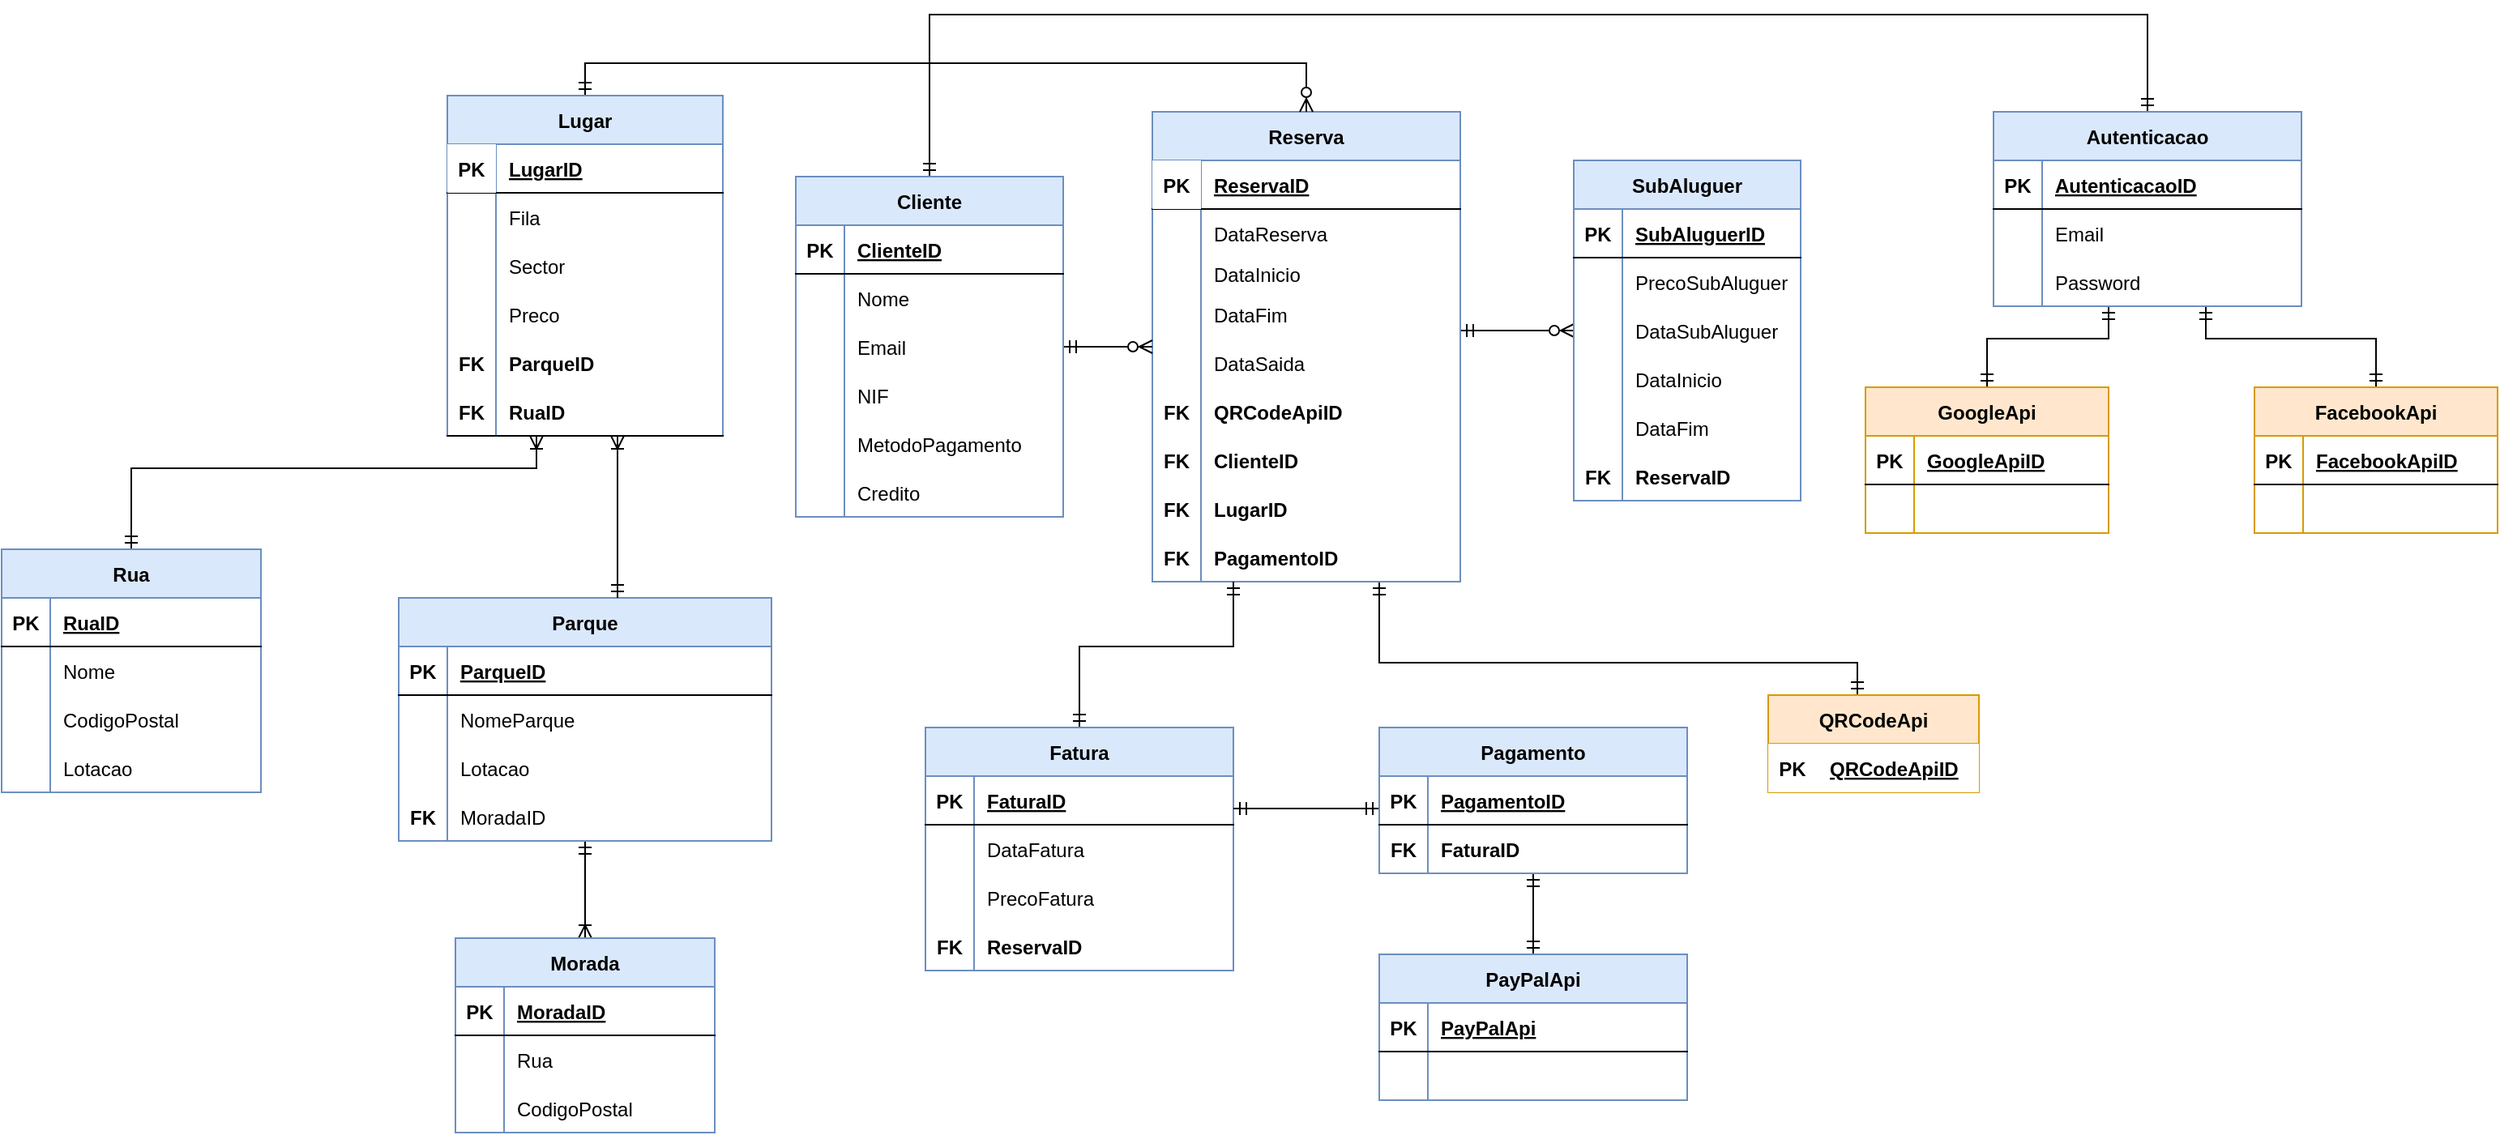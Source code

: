 <mxfile version="14.1.8" type="device"><diagram id="R2lEEEUBdFMjLlhIrx00" name="Page-1"><mxGraphModel dx="3064" dy="962" grid="1" gridSize="10" guides="1" tooltips="1" connect="1" arrows="1" fold="1" page="1" pageScale="1" pageWidth="1169" pageHeight="827" math="0" shadow="0" extFonts="Permanent Marker^https://fonts.googleapis.com/css?family=Permanent+Marker"><root><mxCell id="0"/><mxCell id="1" parent="0"/><mxCell id="RGVCDFlwUpY9LDRMcrIo-16" style="edgeStyle=orthogonalEdgeStyle;rounded=0;orthogonalLoop=1;jettySize=auto;html=1;startArrow=ERmandOne;startFill=0;endArrow=ERzeroToMany;endFill=1;" parent="1" source="C-vyLk0tnHw3VtMMgP7b-2" target="X6rjlb1_xEV-pPNUzTjB-58" edge="1"><mxGeometry relative="1" as="geometry"><Array as="points"><mxPoint x="700" y="225"/><mxPoint x="700" y="225"/></Array></mxGeometry></mxCell><mxCell id="MyRYwrG7NZ5gT8VuVl3O-72" style="edgeStyle=orthogonalEdgeStyle;rounded=0;orthogonalLoop=1;jettySize=auto;html=1;startArrow=ERmandOne;startFill=0;endArrow=ERmandOne;endFill=0;" edge="1" parent="1" source="C-vyLk0tnHw3VtMMgP7b-2" target="X6rjlb1_xEV-pPNUzTjB-93"><mxGeometry relative="1" as="geometry"><Array as="points"><mxPoint x="600" y="430"/><mxPoint x="895" y="430"/></Array></mxGeometry></mxCell><mxCell id="C-vyLk0tnHw3VtMMgP7b-2" value="Reserva" style="shape=table;startSize=30;container=1;collapsible=1;childLayout=tableLayout;fixedRows=1;rowLines=0;fontStyle=1;align=center;resizeLast=1;fillColor=#dae8fc;strokeColor=#6c8ebf;" parent="1" vertex="1"><mxGeometry x="460" y="90" width="190.0" height="290" as="geometry"/></mxCell><mxCell id="C-vyLk0tnHw3VtMMgP7b-3" value="" style="shape=partialRectangle;collapsible=0;dropTarget=0;pointerEvents=0;fillColor=none;points=[[0,0.5],[1,0.5]];portConstraint=eastwest;top=0;left=0;right=0;bottom=1;" parent="C-vyLk0tnHw3VtMMgP7b-2" vertex="1"><mxGeometry y="30" width="190.0" height="30" as="geometry"/></mxCell><mxCell id="C-vyLk0tnHw3VtMMgP7b-4" value="PK" style="shape=partialRectangle;overflow=hidden;connectable=0;top=0;left=0;bottom=0;right=0;fontStyle=1;" parent="C-vyLk0tnHw3VtMMgP7b-3" vertex="1"><mxGeometry width="30" height="30" as="geometry"/></mxCell><mxCell id="C-vyLk0tnHw3VtMMgP7b-5" value="ReservaID" style="shape=partialRectangle;overflow=hidden;connectable=0;fillColor=none;top=0;left=0;bottom=0;right=0;align=left;spacingLeft=6;fontStyle=5;" parent="C-vyLk0tnHw3VtMMgP7b-3" vertex="1"><mxGeometry x="30" width="160.0" height="30" as="geometry"/></mxCell><mxCell id="5DGqNaXaLJVmH2-DQKQj-67" value="" style="shape=partialRectangle;collapsible=0;dropTarget=0;pointerEvents=0;fillColor=none;top=0;left=0;bottom=0;right=0;points=[[0,0.5],[1,0.5]];portConstraint=eastwest;" parent="C-vyLk0tnHw3VtMMgP7b-2" vertex="1"><mxGeometry y="60" width="190.0" height="30" as="geometry"/></mxCell><mxCell id="5DGqNaXaLJVmH2-DQKQj-68" value="" style="shape=partialRectangle;connectable=0;fillColor=none;top=0;left=0;bottom=0;right=0;editable=1;overflow=hidden;" parent="5DGqNaXaLJVmH2-DQKQj-67" vertex="1"><mxGeometry width="30" height="30" as="geometry"/></mxCell><mxCell id="5DGqNaXaLJVmH2-DQKQj-69" value="DataReserva" style="shape=partialRectangle;connectable=0;fillColor=none;top=0;left=0;bottom=0;right=0;align=left;spacingLeft=6;overflow=hidden;" parent="5DGqNaXaLJVmH2-DQKQj-67" vertex="1"><mxGeometry x="30" width="160.0" height="30" as="geometry"/></mxCell><mxCell id="X6rjlb1_xEV-pPNUzTjB-77" value="" style="shape=partialRectangle;collapsible=0;dropTarget=0;pointerEvents=0;fillColor=none;top=0;left=0;bottom=0;right=0;points=[[0,0.5],[1,0.5]];portConstraint=eastwest;" parent="C-vyLk0tnHw3VtMMgP7b-2" vertex="1"><mxGeometry y="90" width="190.0" height="20" as="geometry"/></mxCell><mxCell id="X6rjlb1_xEV-pPNUzTjB-78" value="" style="shape=partialRectangle;connectable=0;fillColor=none;top=0;left=0;bottom=0;right=0;editable=1;overflow=hidden;" parent="X6rjlb1_xEV-pPNUzTjB-77" vertex="1"><mxGeometry width="30" height="20" as="geometry"/></mxCell><mxCell id="X6rjlb1_xEV-pPNUzTjB-79" value="DataInicio" style="shape=partialRectangle;connectable=0;fillColor=none;top=0;left=0;bottom=0;right=0;align=left;spacingLeft=6;overflow=hidden;" parent="X6rjlb1_xEV-pPNUzTjB-77" vertex="1"><mxGeometry x="30" width="160.0" height="20" as="geometry"/></mxCell><mxCell id="5DGqNaXaLJVmH2-DQKQj-35" value="" style="shape=partialRectangle;collapsible=0;dropTarget=0;pointerEvents=0;fillColor=none;top=0;left=0;bottom=0;right=0;points=[[0,0.5],[1,0.5]];portConstraint=eastwest;" parent="C-vyLk0tnHw3VtMMgP7b-2" vertex="1"><mxGeometry y="110" width="190.0" height="30" as="geometry"/></mxCell><mxCell id="5DGqNaXaLJVmH2-DQKQj-36" value="" style="shape=partialRectangle;connectable=0;fillColor=none;top=0;left=0;bottom=0;right=0;editable=1;overflow=hidden;" parent="5DGqNaXaLJVmH2-DQKQj-35" vertex="1"><mxGeometry width="30" height="30" as="geometry"/></mxCell><mxCell id="5DGqNaXaLJVmH2-DQKQj-37" value="DataFim" style="shape=partialRectangle;connectable=0;fillColor=none;top=0;left=0;bottom=0;right=0;align=left;spacingLeft=6;overflow=hidden;" parent="5DGqNaXaLJVmH2-DQKQj-35" vertex="1"><mxGeometry x="30" width="160.0" height="30" as="geometry"/></mxCell><mxCell id="MyRYwrG7NZ5gT8VuVl3O-115" value="" style="shape=partialRectangle;collapsible=0;dropTarget=0;pointerEvents=0;fillColor=none;top=0;left=0;bottom=0;right=0;points=[[0,0.5],[1,0.5]];portConstraint=eastwest;" vertex="1" parent="C-vyLk0tnHw3VtMMgP7b-2"><mxGeometry y="140" width="190.0" height="30" as="geometry"/></mxCell><mxCell id="MyRYwrG7NZ5gT8VuVl3O-116" value="" style="shape=partialRectangle;connectable=0;fillColor=none;top=0;left=0;bottom=0;right=0;fontStyle=0;overflow=hidden;" vertex="1" parent="MyRYwrG7NZ5gT8VuVl3O-115"><mxGeometry width="30" height="30" as="geometry"/></mxCell><mxCell id="MyRYwrG7NZ5gT8VuVl3O-117" value="DataSaida" style="shape=partialRectangle;connectable=0;fillColor=none;top=0;left=0;bottom=0;right=0;align=left;spacingLeft=6;fontStyle=0;overflow=hidden;" vertex="1" parent="MyRYwrG7NZ5gT8VuVl3O-115"><mxGeometry x="30" width="160.0" height="30" as="geometry"/></mxCell><mxCell id="5DGqNaXaLJVmH2-DQKQj-42" value="" style="shape=partialRectangle;collapsible=0;dropTarget=0;pointerEvents=0;fillColor=none;top=0;left=0;bottom=0;right=0;points=[[0,0.5],[1,0.5]];portConstraint=eastwest;" parent="C-vyLk0tnHw3VtMMgP7b-2" vertex="1"><mxGeometry y="170" width="190.0" height="30" as="geometry"/></mxCell><mxCell id="5DGqNaXaLJVmH2-DQKQj-43" value="FK" style="shape=partialRectangle;connectable=0;fillColor=none;top=0;left=0;bottom=0;right=0;fontStyle=1;overflow=hidden;" parent="5DGqNaXaLJVmH2-DQKQj-42" vertex="1"><mxGeometry width="30" height="30" as="geometry"/></mxCell><mxCell id="5DGqNaXaLJVmH2-DQKQj-44" value="QRCodeApiID" style="shape=partialRectangle;connectable=0;fillColor=none;top=0;left=0;bottom=0;right=0;align=left;spacingLeft=6;fontStyle=1;overflow=hidden;" parent="5DGqNaXaLJVmH2-DQKQj-42" vertex="1"><mxGeometry x="30" width="160.0" height="30" as="geometry"/></mxCell><mxCell id="C-vyLk0tnHw3VtMMgP7b-6" value="" style="shape=partialRectangle;collapsible=0;dropTarget=0;pointerEvents=0;fillColor=none;points=[[0,0.5],[1,0.5]];portConstraint=eastwest;top=0;left=0;right=0;bottom=0;" parent="C-vyLk0tnHw3VtMMgP7b-2" vertex="1"><mxGeometry y="200" width="190.0" height="30" as="geometry"/></mxCell><mxCell id="C-vyLk0tnHw3VtMMgP7b-7" value="FK" style="shape=partialRectangle;overflow=hidden;connectable=0;fillColor=none;top=0;left=0;bottom=0;right=0;fontStyle=1" parent="C-vyLk0tnHw3VtMMgP7b-6" vertex="1"><mxGeometry width="30" height="30" as="geometry"/></mxCell><mxCell id="C-vyLk0tnHw3VtMMgP7b-8" value="ClienteID" style="shape=partialRectangle;overflow=hidden;connectable=0;fillColor=none;top=0;left=0;bottom=0;right=0;align=left;spacingLeft=6;fontStyle=1" parent="C-vyLk0tnHw3VtMMgP7b-6" vertex="1"><mxGeometry x="30" width="160.0" height="30" as="geometry"/></mxCell><mxCell id="X6rjlb1_xEV-pPNUzTjB-43" value="" style="shape=partialRectangle;collapsible=0;dropTarget=0;pointerEvents=0;fillColor=none;top=0;left=0;bottom=0;right=0;points=[[0,0.5],[1,0.5]];portConstraint=eastwest;" parent="C-vyLk0tnHw3VtMMgP7b-2" vertex="1"><mxGeometry y="230" width="190.0" height="30" as="geometry"/></mxCell><mxCell id="X6rjlb1_xEV-pPNUzTjB-44" value="FK" style="shape=partialRectangle;connectable=0;fillColor=none;top=0;left=0;bottom=0;right=0;fontStyle=1;overflow=hidden;" parent="X6rjlb1_xEV-pPNUzTjB-43" vertex="1"><mxGeometry width="30" height="30" as="geometry"/></mxCell><mxCell id="X6rjlb1_xEV-pPNUzTjB-45" value="LugarID" style="shape=partialRectangle;connectable=0;fillColor=none;top=0;left=0;bottom=0;right=0;align=left;spacingLeft=6;fontStyle=1;overflow=hidden;" parent="X6rjlb1_xEV-pPNUzTjB-43" vertex="1"><mxGeometry x="30" width="160.0" height="30" as="geometry"/></mxCell><mxCell id="MyRYwrG7NZ5gT8VuVl3O-112" value="" style="shape=partialRectangle;collapsible=0;dropTarget=0;pointerEvents=0;fillColor=none;top=0;left=0;bottom=0;right=0;points=[[0,0.5],[1,0.5]];portConstraint=eastwest;" vertex="1" parent="C-vyLk0tnHw3VtMMgP7b-2"><mxGeometry y="260" width="190.0" height="30" as="geometry"/></mxCell><mxCell id="MyRYwrG7NZ5gT8VuVl3O-113" value="FK" style="shape=partialRectangle;connectable=0;fillColor=none;top=0;left=0;bottom=0;right=0;fontStyle=1;overflow=hidden;" vertex="1" parent="MyRYwrG7NZ5gT8VuVl3O-112"><mxGeometry width="30" height="30" as="geometry"/></mxCell><mxCell id="MyRYwrG7NZ5gT8VuVl3O-114" value="PagamentoID" style="shape=partialRectangle;connectable=0;fillColor=none;top=0;left=0;bottom=0;right=0;align=left;spacingLeft=6;fontStyle=1;overflow=hidden;" vertex="1" parent="MyRYwrG7NZ5gT8VuVl3O-112"><mxGeometry x="30" width="160.0" height="30" as="geometry"/></mxCell><mxCell id="RGVCDFlwUpY9LDRMcrIo-4" style="edgeStyle=orthogonalEdgeStyle;rounded=0;orthogonalLoop=1;jettySize=auto;html=1;startArrow=ERmandOne;startFill=0;endArrow=ERoneToMany;endFill=0;" parent="1" source="C-vyLk0tnHw3VtMMgP7b-13" target="eAo-pjNL4jUqpqGXnx3b-1" edge="1"><mxGeometry relative="1" as="geometry"/></mxCell><mxCell id="C-vyLk0tnHw3VtMMgP7b-13" value="Parque" style="shape=table;startSize=30;container=1;collapsible=1;childLayout=tableLayout;fixedRows=1;rowLines=0;fontStyle=1;align=center;resizeLast=1;fillColor=#dae8fc;strokeColor=#6c8ebf;" parent="1" vertex="1"><mxGeometry x="-5" y="390" width="230" height="150" as="geometry"/></mxCell><mxCell id="C-vyLk0tnHw3VtMMgP7b-14" value="" style="shape=partialRectangle;collapsible=0;dropTarget=0;pointerEvents=0;fillColor=none;points=[[0,0.5],[1,0.5]];portConstraint=eastwest;top=0;left=0;right=0;bottom=1;" parent="C-vyLk0tnHw3VtMMgP7b-13" vertex="1"><mxGeometry y="30" width="230" height="30" as="geometry"/></mxCell><mxCell id="C-vyLk0tnHw3VtMMgP7b-15" value="PK" style="shape=partialRectangle;overflow=hidden;connectable=0;fillColor=none;top=0;left=0;bottom=0;right=0;fontStyle=1;" parent="C-vyLk0tnHw3VtMMgP7b-14" vertex="1"><mxGeometry width="30" height="30" as="geometry"/></mxCell><mxCell id="C-vyLk0tnHw3VtMMgP7b-16" value="ParqueID" style="shape=partialRectangle;overflow=hidden;connectable=0;fillColor=none;top=0;left=0;bottom=0;right=0;align=left;spacingLeft=6;fontStyle=5;" parent="C-vyLk0tnHw3VtMMgP7b-14" vertex="1"><mxGeometry x="30" width="200" height="30" as="geometry"/></mxCell><mxCell id="5DGqNaXaLJVmH2-DQKQj-21" value="" style="shape=partialRectangle;collapsible=0;dropTarget=0;pointerEvents=0;fillColor=none;top=0;left=0;bottom=0;right=0;points=[[0,0.5],[1,0.5]];portConstraint=eastwest;" parent="C-vyLk0tnHw3VtMMgP7b-13" vertex="1"><mxGeometry y="60" width="230" height="30" as="geometry"/></mxCell><mxCell id="5DGqNaXaLJVmH2-DQKQj-22" value="" style="shape=partialRectangle;connectable=0;fillColor=none;top=0;left=0;bottom=0;right=0;editable=1;overflow=hidden;" parent="5DGqNaXaLJVmH2-DQKQj-21" vertex="1"><mxGeometry width="30" height="30" as="geometry"/></mxCell><mxCell id="5DGqNaXaLJVmH2-DQKQj-23" value="NomeParque" style="shape=partialRectangle;connectable=0;fillColor=none;top=0;left=0;bottom=0;right=0;align=left;spacingLeft=6;overflow=hidden;" parent="5DGqNaXaLJVmH2-DQKQj-21" vertex="1"><mxGeometry x="30" width="200" height="30" as="geometry"/></mxCell><mxCell id="MyRYwrG7NZ5gT8VuVl3O-5" value="" style="shape=partialRectangle;collapsible=0;dropTarget=0;pointerEvents=0;fillColor=none;top=0;left=0;bottom=0;right=0;points=[[0,0.5],[1,0.5]];portConstraint=eastwest;" vertex="1" parent="C-vyLk0tnHw3VtMMgP7b-13"><mxGeometry y="90" width="230" height="30" as="geometry"/></mxCell><mxCell id="MyRYwrG7NZ5gT8VuVl3O-6" value="" style="shape=partialRectangle;connectable=0;fillColor=none;top=0;left=0;bottom=0;right=0;fontStyle=0;overflow=hidden;" vertex="1" parent="MyRYwrG7NZ5gT8VuVl3O-5"><mxGeometry width="30" height="30" as="geometry"/></mxCell><mxCell id="MyRYwrG7NZ5gT8VuVl3O-7" value="Lotacao" style="shape=partialRectangle;connectable=0;fillColor=none;top=0;left=0;bottom=0;right=0;align=left;spacingLeft=6;fontStyle=0;overflow=hidden;" vertex="1" parent="MyRYwrG7NZ5gT8VuVl3O-5"><mxGeometry x="30" width="200" height="30" as="geometry"/></mxCell><mxCell id="5DGqNaXaLJVmH2-DQKQj-15" value="" style="shape=partialRectangle;collapsible=0;dropTarget=0;pointerEvents=0;fillColor=none;top=0;left=0;bottom=0;right=0;points=[[0,0.5],[1,0.5]];portConstraint=eastwest;" parent="C-vyLk0tnHw3VtMMgP7b-13" vertex="1"><mxGeometry y="120" width="230" height="30" as="geometry"/></mxCell><mxCell id="5DGqNaXaLJVmH2-DQKQj-16" value="FK" style="shape=partialRectangle;connectable=0;fillColor=none;top=0;left=0;bottom=0;right=0;fontStyle=1;overflow=hidden;" parent="5DGqNaXaLJVmH2-DQKQj-15" vertex="1"><mxGeometry width="30" height="30" as="geometry"/></mxCell><mxCell id="5DGqNaXaLJVmH2-DQKQj-17" value="MoradaID" style="shape=partialRectangle;connectable=0;fillColor=none;top=0;left=0;bottom=0;right=0;align=left;spacingLeft=6;fontStyle=0;overflow=hidden;" parent="5DGqNaXaLJVmH2-DQKQj-15" vertex="1"><mxGeometry x="30" width="200" height="30" as="geometry"/></mxCell><mxCell id="RGVCDFlwUpY9LDRMcrIo-1" style="edgeStyle=orthogonalEdgeStyle;rounded=0;orthogonalLoop=1;jettySize=auto;html=1;startArrow=ERoneToMany;startFill=0;endArrow=ERmandOne;endFill=0;" parent="1" source="C-vyLk0tnHw3VtMMgP7b-23" target="C-vyLk0tnHw3VtMMgP7b-13" edge="1"><mxGeometry relative="1" as="geometry"><mxPoint x="160" y="320" as="sourcePoint"/><Array as="points"><mxPoint x="130" y="340"/><mxPoint x="130" y="340"/></Array></mxGeometry></mxCell><mxCell id="RGVCDFlwUpY9LDRMcrIo-18" style="edgeStyle=orthogonalEdgeStyle;rounded=0;orthogonalLoop=1;jettySize=auto;html=1;entryX=0.5;entryY=0;entryDx=0;entryDy=0;startArrow=ERmandOne;startFill=0;endArrow=ERzeroToMany;endFill=1;" parent="1" source="C-vyLk0tnHw3VtMMgP7b-23" target="C-vyLk0tnHw3VtMMgP7b-2" edge="1"><mxGeometry relative="1" as="geometry"><Array as="points"><mxPoint x="110" y="60"/><mxPoint x="555" y="60"/></Array></mxGeometry></mxCell><mxCell id="C-vyLk0tnHw3VtMMgP7b-23" value="Lugar" style="shape=table;startSize=30;container=1;collapsible=1;childLayout=tableLayout;fixedRows=1;rowLines=0;fontStyle=1;align=center;resizeLast=1;fillColor=#dae8fc;strokeColor=#6c8ebf;" parent="1" vertex="1"><mxGeometry x="25" y="80" width="170" height="210" as="geometry"/></mxCell><mxCell id="C-vyLk0tnHw3VtMMgP7b-24" value="" style="shape=partialRectangle;collapsible=0;dropTarget=0;pointerEvents=0;fillColor=none;points=[[0,0.5],[1,0.5]];portConstraint=eastwest;top=0;left=0;right=0;bottom=1;" parent="C-vyLk0tnHw3VtMMgP7b-23" vertex="1"><mxGeometry y="30" width="170" height="30" as="geometry"/></mxCell><mxCell id="C-vyLk0tnHw3VtMMgP7b-25" value="PK" style="shape=partialRectangle;overflow=hidden;connectable=0;top=0;left=0;bottom=0;right=0;fontStyle=1;" parent="C-vyLk0tnHw3VtMMgP7b-24" vertex="1"><mxGeometry width="30" height="30" as="geometry"/></mxCell><mxCell id="C-vyLk0tnHw3VtMMgP7b-26" value="LugarID" style="shape=partialRectangle;overflow=hidden;connectable=0;fillColor=none;top=0;left=0;bottom=0;right=0;align=left;spacingLeft=6;fontStyle=5;" parent="C-vyLk0tnHw3VtMMgP7b-24" vertex="1"><mxGeometry x="30" width="140" height="30" as="geometry"/></mxCell><mxCell id="C-vyLk0tnHw3VtMMgP7b-27" value="" style="shape=partialRectangle;collapsible=0;dropTarget=0;pointerEvents=0;fillColor=none;points=[[0,0.5],[1,0.5]];portConstraint=eastwest;top=0;left=0;right=0;bottom=0;" parent="C-vyLk0tnHw3VtMMgP7b-23" vertex="1"><mxGeometry y="60" width="170" height="30" as="geometry"/></mxCell><mxCell id="C-vyLk0tnHw3VtMMgP7b-28" value="" style="shape=partialRectangle;overflow=hidden;connectable=0;fillColor=none;top=0;left=0;bottom=0;right=0;" parent="C-vyLk0tnHw3VtMMgP7b-27" vertex="1"><mxGeometry width="30" height="30" as="geometry"/></mxCell><mxCell id="C-vyLk0tnHw3VtMMgP7b-29" value="Fila" style="shape=partialRectangle;overflow=hidden;connectable=0;fillColor=none;top=0;left=0;bottom=0;right=0;align=left;spacingLeft=6;" parent="C-vyLk0tnHw3VtMMgP7b-27" vertex="1"><mxGeometry x="30" width="140" height="30" as="geometry"/></mxCell><mxCell id="ItJQU1JmfkR8kFIghyEQ-9" value="" style="shape=partialRectangle;collapsible=0;dropTarget=0;pointerEvents=0;fillColor=none;top=0;left=0;bottom=0;right=0;points=[[0,0.5],[1,0.5]];portConstraint=eastwest;" parent="C-vyLk0tnHw3VtMMgP7b-23" vertex="1"><mxGeometry y="90" width="170" height="30" as="geometry"/></mxCell><mxCell id="ItJQU1JmfkR8kFIghyEQ-10" value="" style="shape=partialRectangle;connectable=0;fillColor=none;top=0;left=0;bottom=0;right=0;editable=1;overflow=hidden;" parent="ItJQU1JmfkR8kFIghyEQ-9" vertex="1"><mxGeometry width="30" height="30" as="geometry"/></mxCell><mxCell id="ItJQU1JmfkR8kFIghyEQ-11" value="Sector" style="shape=partialRectangle;connectable=0;fillColor=none;top=0;left=0;bottom=0;right=0;align=left;spacingLeft=6;overflow=hidden;" parent="ItJQU1JmfkR8kFIghyEQ-9" vertex="1"><mxGeometry x="30" width="140" height="30" as="geometry"/></mxCell><mxCell id="MyRYwrG7NZ5gT8VuVl3O-143" value="" style="shape=partialRectangle;collapsible=0;dropTarget=0;pointerEvents=0;fillColor=none;top=0;left=0;bottom=0;right=0;points=[[0,0.5],[1,0.5]];portConstraint=eastwest;" vertex="1" parent="C-vyLk0tnHw3VtMMgP7b-23"><mxGeometry y="120" width="170" height="30" as="geometry"/></mxCell><mxCell id="MyRYwrG7NZ5gT8VuVl3O-144" value="" style="shape=partialRectangle;connectable=0;fillColor=none;top=0;left=0;bottom=0;right=0;editable=1;overflow=hidden;" vertex="1" parent="MyRYwrG7NZ5gT8VuVl3O-143"><mxGeometry width="30" height="30" as="geometry"/></mxCell><mxCell id="MyRYwrG7NZ5gT8VuVl3O-145" value="Preco" style="shape=partialRectangle;connectable=0;fillColor=none;top=0;left=0;bottom=0;right=0;align=left;spacingLeft=6;overflow=hidden;" vertex="1" parent="MyRYwrG7NZ5gT8VuVl3O-143"><mxGeometry x="30" width="140" height="30" as="geometry"/></mxCell><mxCell id="X6rjlb1_xEV-pPNUzTjB-40" value="" style="shape=partialRectangle;collapsible=0;dropTarget=0;pointerEvents=0;fillColor=none;top=0;left=0;bottom=0;right=0;points=[[0,0.5],[1,0.5]];portConstraint=eastwest;" parent="C-vyLk0tnHw3VtMMgP7b-23" vertex="1"><mxGeometry y="150" width="170" height="30" as="geometry"/></mxCell><mxCell id="X6rjlb1_xEV-pPNUzTjB-41" value="FK" style="shape=partialRectangle;connectable=0;fillColor=none;top=0;left=0;bottom=0;right=0;fontStyle=1;overflow=hidden;" parent="X6rjlb1_xEV-pPNUzTjB-40" vertex="1"><mxGeometry width="30" height="30" as="geometry"/></mxCell><mxCell id="X6rjlb1_xEV-pPNUzTjB-42" value="ParqueID" style="shape=partialRectangle;connectable=0;fillColor=none;top=0;left=0;bottom=0;right=0;align=left;spacingLeft=6;fontStyle=1;overflow=hidden;" parent="X6rjlb1_xEV-pPNUzTjB-40" vertex="1"><mxGeometry x="30" width="140" height="30" as="geometry"/></mxCell><mxCell id="MyRYwrG7NZ5gT8VuVl3O-11" value="" style="shape=partialRectangle;collapsible=0;dropTarget=0;pointerEvents=0;fillColor=none;top=0;left=0;bottom=1;right=0;points=[[0,0.5],[1,0.5]];portConstraint=eastwest;" vertex="1" parent="C-vyLk0tnHw3VtMMgP7b-23"><mxGeometry y="180" width="170" height="30" as="geometry"/></mxCell><mxCell id="MyRYwrG7NZ5gT8VuVl3O-12" value="FK" style="shape=partialRectangle;connectable=0;fillColor=none;top=0;left=0;bottom=0;right=0;fontStyle=1;overflow=hidden;" vertex="1" parent="MyRYwrG7NZ5gT8VuVl3O-11"><mxGeometry width="30" height="30" as="geometry"/></mxCell><mxCell id="MyRYwrG7NZ5gT8VuVl3O-13" value="RuaID" style="shape=partialRectangle;connectable=0;fillColor=none;top=0;left=0;bottom=0;right=0;align=left;spacingLeft=6;fontStyle=1;overflow=hidden;" vertex="1" parent="MyRYwrG7NZ5gT8VuVl3O-11"><mxGeometry x="30" width="140" height="30" as="geometry"/></mxCell><mxCell id="RGVCDFlwUpY9LDRMcrIo-9" style="edgeStyle=orthogonalEdgeStyle;rounded=0;orthogonalLoop=1;jettySize=auto;html=1;startArrow=ERmandOne;startFill=0;endArrow=ERzeroToMany;endFill=1;" parent="1" source="ItJQU1JmfkR8kFIghyEQ-13" target="C-vyLk0tnHw3VtMMgP7b-2" edge="1"><mxGeometry relative="1" as="geometry"/></mxCell><mxCell id="MyRYwrG7NZ5gT8VuVl3O-111" style="edgeStyle=orthogonalEdgeStyle;rounded=0;orthogonalLoop=1;jettySize=auto;html=1;startArrow=ERmandOne;startFill=0;endArrow=ERmandOne;endFill=0;" edge="1" parent="1" source="ItJQU1JmfkR8kFIghyEQ-13" target="MyRYwrG7NZ5gT8VuVl3O-74"><mxGeometry relative="1" as="geometry"><Array as="points"><mxPoint x="323" y="30"/><mxPoint x="1074" y="30"/></Array></mxGeometry></mxCell><mxCell id="ItJQU1JmfkR8kFIghyEQ-13" value="Cliente" style="shape=table;startSize=30;container=1;collapsible=1;childLayout=tableLayout;fixedRows=1;rowLines=0;fontStyle=1;align=center;resizeLast=1;fillColor=#dae8fc;strokeColor=#6c8ebf;" parent="1" vertex="1"><mxGeometry x="240" y="130" width="165" height="210" as="geometry"/></mxCell><mxCell id="ItJQU1JmfkR8kFIghyEQ-14" value="" style="shape=partialRectangle;collapsible=0;dropTarget=0;pointerEvents=0;fillColor=none;points=[[0,0.5],[1,0.5]];portConstraint=eastwest;top=0;left=0;right=0;bottom=1;" parent="ItJQU1JmfkR8kFIghyEQ-13" vertex="1"><mxGeometry y="30" width="165" height="30" as="geometry"/></mxCell><mxCell id="ItJQU1JmfkR8kFIghyEQ-15" value="PK" style="shape=partialRectangle;overflow=hidden;connectable=0;fillColor=none;top=0;left=0;bottom=0;right=0;fontStyle=1;" parent="ItJQU1JmfkR8kFIghyEQ-14" vertex="1"><mxGeometry width="30" height="30" as="geometry"/></mxCell><mxCell id="ItJQU1JmfkR8kFIghyEQ-16" value="ClienteID" style="shape=partialRectangle;overflow=hidden;connectable=0;fillColor=none;top=0;left=0;bottom=0;right=0;align=left;spacingLeft=6;fontStyle=5;" parent="ItJQU1JmfkR8kFIghyEQ-14" vertex="1"><mxGeometry x="30" width="135" height="30" as="geometry"/></mxCell><mxCell id="ItJQU1JmfkR8kFIghyEQ-17" value="" style="shape=partialRectangle;collapsible=0;dropTarget=0;pointerEvents=0;fillColor=none;points=[[0,0.5],[1,0.5]];portConstraint=eastwest;top=0;left=0;right=0;bottom=0;" parent="ItJQU1JmfkR8kFIghyEQ-13" vertex="1"><mxGeometry y="60" width="165" height="30" as="geometry"/></mxCell><mxCell id="ItJQU1JmfkR8kFIghyEQ-18" value="" style="shape=partialRectangle;overflow=hidden;connectable=0;fillColor=none;top=0;left=0;bottom=0;right=0;" parent="ItJQU1JmfkR8kFIghyEQ-17" vertex="1"><mxGeometry width="30" height="30" as="geometry"/></mxCell><mxCell id="ItJQU1JmfkR8kFIghyEQ-19" value="Nome" style="shape=partialRectangle;overflow=hidden;connectable=0;fillColor=none;top=0;left=0;bottom=0;right=0;align=left;spacingLeft=6;" parent="ItJQU1JmfkR8kFIghyEQ-17" vertex="1"><mxGeometry x="30" width="135" height="30" as="geometry"/></mxCell><mxCell id="ItJQU1JmfkR8kFIghyEQ-20" value="" style="shape=partialRectangle;collapsible=0;dropTarget=0;pointerEvents=0;fillColor=none;points=[[0,0.5],[1,0.5]];portConstraint=eastwest;top=0;left=0;right=0;bottom=0;" parent="ItJQU1JmfkR8kFIghyEQ-13" vertex="1"><mxGeometry y="90" width="165" height="30" as="geometry"/></mxCell><mxCell id="ItJQU1JmfkR8kFIghyEQ-21" value="" style="shape=partialRectangle;overflow=hidden;connectable=0;fillColor=none;top=0;left=0;bottom=0;right=0;" parent="ItJQU1JmfkR8kFIghyEQ-20" vertex="1"><mxGeometry width="30" height="30" as="geometry"/></mxCell><mxCell id="ItJQU1JmfkR8kFIghyEQ-22" value="Email" style="shape=partialRectangle;overflow=hidden;connectable=0;fillColor=none;top=0;left=0;bottom=0;right=0;align=left;spacingLeft=6;" parent="ItJQU1JmfkR8kFIghyEQ-20" vertex="1"><mxGeometry x="30" width="135" height="30" as="geometry"/></mxCell><mxCell id="ItJQU1JmfkR8kFIghyEQ-30" value="" style="shape=partialRectangle;collapsible=0;dropTarget=0;pointerEvents=0;fillColor=none;top=0;left=0;bottom=0;right=0;points=[[0,0.5],[1,0.5]];portConstraint=eastwest;" parent="ItJQU1JmfkR8kFIghyEQ-13" vertex="1"><mxGeometry y="120" width="165" height="30" as="geometry"/></mxCell><mxCell id="ItJQU1JmfkR8kFIghyEQ-31" value="" style="shape=partialRectangle;connectable=0;fillColor=none;top=0;left=0;bottom=0;right=0;editable=1;overflow=hidden;" parent="ItJQU1JmfkR8kFIghyEQ-30" vertex="1"><mxGeometry width="30" height="30" as="geometry"/></mxCell><mxCell id="ItJQU1JmfkR8kFIghyEQ-32" value="NIF" style="shape=partialRectangle;connectable=0;fillColor=none;top=0;left=0;bottom=0;right=0;align=left;spacingLeft=6;overflow=hidden;" parent="ItJQU1JmfkR8kFIghyEQ-30" vertex="1"><mxGeometry x="30" width="135" height="30" as="geometry"/></mxCell><mxCell id="RGVCDFlwUpY9LDRMcrIo-10" value="" style="shape=partialRectangle;collapsible=0;dropTarget=0;pointerEvents=0;fillColor=none;top=0;left=0;bottom=0;right=0;points=[[0,0.5],[1,0.5]];portConstraint=eastwest;" parent="ItJQU1JmfkR8kFIghyEQ-13" vertex="1"><mxGeometry y="150" width="165" height="30" as="geometry"/></mxCell><mxCell id="RGVCDFlwUpY9LDRMcrIo-11" value="" style="shape=partialRectangle;connectable=0;fillColor=none;top=0;left=0;bottom=0;right=0;editable=1;overflow=hidden;" parent="RGVCDFlwUpY9LDRMcrIo-10" vertex="1"><mxGeometry width="30" height="30" as="geometry"/></mxCell><mxCell id="RGVCDFlwUpY9LDRMcrIo-12" value="MetodoPagamento" style="shape=partialRectangle;connectable=0;fillColor=none;top=0;left=0;bottom=0;right=0;align=left;spacingLeft=6;overflow=hidden;" parent="RGVCDFlwUpY9LDRMcrIo-10" vertex="1"><mxGeometry x="30" width="135" height="30" as="geometry"/></mxCell><mxCell id="X6rjlb1_xEV-pPNUzTjB-86" value="" style="shape=partialRectangle;collapsible=0;dropTarget=0;pointerEvents=0;fillColor=none;top=0;left=0;bottom=0;right=0;points=[[0,0.5],[1,0.5]];portConstraint=eastwest;" parent="ItJQU1JmfkR8kFIghyEQ-13" vertex="1"><mxGeometry y="180" width="165" height="30" as="geometry"/></mxCell><mxCell id="X6rjlb1_xEV-pPNUzTjB-87" value="" style="shape=partialRectangle;connectable=0;fillColor=none;top=0;left=0;bottom=0;right=0;editable=1;overflow=hidden;" parent="X6rjlb1_xEV-pPNUzTjB-86" vertex="1"><mxGeometry width="30" height="30" as="geometry"/></mxCell><mxCell id="X6rjlb1_xEV-pPNUzTjB-88" value="Credito" style="shape=partialRectangle;connectable=0;fillColor=none;top=0;left=0;bottom=0;right=0;align=left;spacingLeft=6;overflow=hidden;" parent="X6rjlb1_xEV-pPNUzTjB-86" vertex="1"><mxGeometry x="30" width="135" height="30" as="geometry"/></mxCell><mxCell id="RGVCDFlwUpY9LDRMcrIo-5" style="edgeStyle=orthogonalEdgeStyle;rounded=0;orthogonalLoop=1;jettySize=auto;html=1;startArrow=ERmandOne;startFill=0;endArrow=ERmandOne;endFill=0;" parent="1" source="ItJQU1JmfkR8kFIghyEQ-64" target="C-vyLk0tnHw3VtMMgP7b-2" edge="1"><mxGeometry relative="1" as="geometry"><Array as="points"><mxPoint x="415" y="420"/><mxPoint x="510" y="420"/></Array></mxGeometry></mxCell><mxCell id="ItJQU1JmfkR8kFIghyEQ-64" value="Fatura" style="shape=table;startSize=30;container=1;collapsible=1;childLayout=tableLayout;fixedRows=1;rowLines=0;fontStyle=1;align=center;resizeLast=1;fillColor=#dae8fc;strokeColor=#6c8ebf;" parent="1" vertex="1"><mxGeometry x="320" y="470" width="190" height="150" as="geometry"/></mxCell><mxCell id="ItJQU1JmfkR8kFIghyEQ-65" value="" style="shape=partialRectangle;collapsible=0;dropTarget=0;pointerEvents=0;fillColor=none;points=[[0,0.5],[1,0.5]];portConstraint=eastwest;top=0;left=0;right=0;bottom=1;" parent="ItJQU1JmfkR8kFIghyEQ-64" vertex="1"><mxGeometry y="30" width="190" height="30" as="geometry"/></mxCell><mxCell id="ItJQU1JmfkR8kFIghyEQ-66" value="PK" style="shape=partialRectangle;overflow=hidden;connectable=0;fillColor=none;top=0;left=0;bottom=0;right=0;fontStyle=1;" parent="ItJQU1JmfkR8kFIghyEQ-65" vertex="1"><mxGeometry width="30" height="30" as="geometry"/></mxCell><mxCell id="ItJQU1JmfkR8kFIghyEQ-67" value="FaturaID" style="shape=partialRectangle;overflow=hidden;connectable=0;fillColor=none;top=0;left=0;bottom=0;right=0;align=left;spacingLeft=6;fontStyle=5;" parent="ItJQU1JmfkR8kFIghyEQ-65" vertex="1"><mxGeometry x="30" width="160" height="30" as="geometry"/></mxCell><mxCell id="5DGqNaXaLJVmH2-DQKQj-64" value="" style="shape=partialRectangle;collapsible=0;dropTarget=0;pointerEvents=0;fillColor=none;top=0;left=0;bottom=0;right=0;points=[[0,0.5],[1,0.5]];portConstraint=eastwest;" parent="ItJQU1JmfkR8kFIghyEQ-64" vertex="1"><mxGeometry y="60" width="190" height="30" as="geometry"/></mxCell><mxCell id="5DGqNaXaLJVmH2-DQKQj-65" value="" style="shape=partialRectangle;connectable=0;fillColor=none;top=0;left=0;bottom=0;right=0;editable=1;overflow=hidden;" parent="5DGqNaXaLJVmH2-DQKQj-64" vertex="1"><mxGeometry width="30" height="30" as="geometry"/></mxCell><mxCell id="5DGqNaXaLJVmH2-DQKQj-66" value="DataFatura" style="shape=partialRectangle;connectable=0;fillColor=none;top=0;left=0;bottom=0;right=0;align=left;spacingLeft=6;overflow=hidden;" parent="5DGqNaXaLJVmH2-DQKQj-64" vertex="1"><mxGeometry x="30" width="160" height="30" as="geometry"/></mxCell><mxCell id="5DGqNaXaLJVmH2-DQKQj-74" value="" style="shape=partialRectangle;collapsible=0;dropTarget=0;pointerEvents=0;fillColor=none;top=0;left=0;bottom=0;right=0;points=[[0,0.5],[1,0.5]];portConstraint=eastwest;" parent="ItJQU1JmfkR8kFIghyEQ-64" vertex="1"><mxGeometry y="90" width="190" height="30" as="geometry"/></mxCell><mxCell id="5DGqNaXaLJVmH2-DQKQj-75" value="" style="shape=partialRectangle;connectable=0;fillColor=none;top=0;left=0;bottom=0;right=0;editable=1;overflow=hidden;" parent="5DGqNaXaLJVmH2-DQKQj-74" vertex="1"><mxGeometry width="30" height="30" as="geometry"/></mxCell><mxCell id="5DGqNaXaLJVmH2-DQKQj-76" value="PrecoFatura" style="shape=partialRectangle;connectable=0;fillColor=none;top=0;left=0;bottom=0;right=0;align=left;spacingLeft=6;overflow=hidden;" parent="5DGqNaXaLJVmH2-DQKQj-74" vertex="1"><mxGeometry x="30" width="160" height="30" as="geometry"/></mxCell><mxCell id="X6rjlb1_xEV-pPNUzTjB-197" value="" style="shape=partialRectangle;collapsible=0;dropTarget=0;pointerEvents=0;fillColor=none;top=0;left=0;bottom=0;right=0;points=[[0,0.5],[1,0.5]];portConstraint=eastwest;" parent="ItJQU1JmfkR8kFIghyEQ-64" vertex="1"><mxGeometry y="120" width="190" height="30" as="geometry"/></mxCell><mxCell id="X6rjlb1_xEV-pPNUzTjB-198" value="FK" style="shape=partialRectangle;connectable=0;fillColor=none;top=0;left=0;bottom=0;right=0;fontStyle=1;overflow=hidden;" parent="X6rjlb1_xEV-pPNUzTjB-197" vertex="1"><mxGeometry width="30" height="30" as="geometry"/></mxCell><mxCell id="X6rjlb1_xEV-pPNUzTjB-199" value="ReservaID" style="shape=partialRectangle;connectable=0;fillColor=none;top=0;left=0;bottom=0;right=0;align=left;spacingLeft=6;fontStyle=1;overflow=hidden;" parent="X6rjlb1_xEV-pPNUzTjB-197" vertex="1"><mxGeometry x="30" width="160" height="30" as="geometry"/></mxCell><mxCell id="eAo-pjNL4jUqpqGXnx3b-1" value="Morada" style="shape=table;startSize=30;container=1;collapsible=1;childLayout=tableLayout;fixedRows=1;rowLines=0;fontStyle=1;align=center;resizeLast=1;fillColor=#dae8fc;strokeColor=#6c8ebf;" parent="1" vertex="1"><mxGeometry x="30" y="600" width="160" height="120" as="geometry"/></mxCell><mxCell id="eAo-pjNL4jUqpqGXnx3b-2" value="" style="shape=partialRectangle;collapsible=0;dropTarget=0;pointerEvents=0;fillColor=none;points=[[0,0.5],[1,0.5]];portConstraint=eastwest;top=0;left=0;right=0;bottom=1;" parent="eAo-pjNL4jUqpqGXnx3b-1" vertex="1"><mxGeometry y="30" width="160" height="30" as="geometry"/></mxCell><mxCell id="eAo-pjNL4jUqpqGXnx3b-3" value="PK" style="shape=partialRectangle;overflow=hidden;connectable=0;fillColor=none;top=0;left=0;bottom=0;right=0;fontStyle=1;" parent="eAo-pjNL4jUqpqGXnx3b-2" vertex="1"><mxGeometry width="30" height="30" as="geometry"/></mxCell><mxCell id="eAo-pjNL4jUqpqGXnx3b-4" value="MoradaID" style="shape=partialRectangle;overflow=hidden;connectable=0;fillColor=none;top=0;left=0;bottom=0;right=0;align=left;spacingLeft=6;fontStyle=5;" parent="eAo-pjNL4jUqpqGXnx3b-2" vertex="1"><mxGeometry x="30" width="130" height="30" as="geometry"/></mxCell><mxCell id="X6rjlb1_xEV-pPNUzTjB-49" value="" style="shape=partialRectangle;collapsible=0;dropTarget=0;pointerEvents=0;fillColor=none;top=0;left=0;bottom=0;right=0;points=[[0,0.5],[1,0.5]];portConstraint=eastwest;" parent="eAo-pjNL4jUqpqGXnx3b-1" vertex="1"><mxGeometry y="60" width="160" height="30" as="geometry"/></mxCell><mxCell id="X6rjlb1_xEV-pPNUzTjB-50" value="" style="shape=partialRectangle;connectable=0;fillColor=none;top=0;left=0;bottom=0;right=0;editable=1;overflow=hidden;" parent="X6rjlb1_xEV-pPNUzTjB-49" vertex="1"><mxGeometry width="30" height="30" as="geometry"/></mxCell><mxCell id="X6rjlb1_xEV-pPNUzTjB-51" value="Rua" style="shape=partialRectangle;connectable=0;fillColor=none;top=0;left=0;bottom=0;right=0;align=left;spacingLeft=6;overflow=hidden;" parent="X6rjlb1_xEV-pPNUzTjB-49" vertex="1"><mxGeometry x="30" width="130" height="30" as="geometry"/></mxCell><mxCell id="X6rjlb1_xEV-pPNUzTjB-52" value="" style="shape=partialRectangle;collapsible=0;dropTarget=0;pointerEvents=0;fillColor=none;top=0;left=0;bottom=0;right=0;points=[[0,0.5],[1,0.5]];portConstraint=eastwest;" parent="eAo-pjNL4jUqpqGXnx3b-1" vertex="1"><mxGeometry y="90" width="160" height="30" as="geometry"/></mxCell><mxCell id="X6rjlb1_xEV-pPNUzTjB-53" value="" style="shape=partialRectangle;connectable=0;fillColor=none;top=0;left=0;bottom=0;right=0;editable=1;overflow=hidden;" parent="X6rjlb1_xEV-pPNUzTjB-52" vertex="1"><mxGeometry width="30" height="30" as="geometry"/></mxCell><mxCell id="X6rjlb1_xEV-pPNUzTjB-54" value="CodigoPostal" style="shape=partialRectangle;connectable=0;fillColor=none;top=0;left=0;bottom=0;right=0;align=left;spacingLeft=6;overflow=hidden;" parent="X6rjlb1_xEV-pPNUzTjB-52" vertex="1"><mxGeometry x="30" width="130" height="30" as="geometry"/></mxCell><mxCell id="X6rjlb1_xEV-pPNUzTjB-58" value="SubAluguer" style="shape=table;startSize=30;container=1;collapsible=1;childLayout=tableLayout;fixedRows=1;rowLines=0;fontStyle=1;align=center;resizeLast=1;fillColor=#dae8fc;strokeColor=#6c8ebf;" parent="1" vertex="1"><mxGeometry x="720" y="120" width="140" height="210" as="geometry"/></mxCell><mxCell id="X6rjlb1_xEV-pPNUzTjB-59" value="" style="shape=partialRectangle;collapsible=0;dropTarget=0;pointerEvents=0;fillColor=none;points=[[0,0.5],[1,0.5]];portConstraint=eastwest;top=0;left=0;right=0;bottom=1;" parent="X6rjlb1_xEV-pPNUzTjB-58" vertex="1"><mxGeometry y="30" width="140" height="30" as="geometry"/></mxCell><mxCell id="X6rjlb1_xEV-pPNUzTjB-60" value="PK" style="shape=partialRectangle;overflow=hidden;connectable=0;fillColor=none;top=0;left=0;bottom=0;right=0;fontStyle=1;" parent="X6rjlb1_xEV-pPNUzTjB-59" vertex="1"><mxGeometry width="30" height="30" as="geometry"/></mxCell><mxCell id="X6rjlb1_xEV-pPNUzTjB-61" value="SubAluguerID" style="shape=partialRectangle;overflow=hidden;connectable=0;fillColor=none;top=0;left=0;bottom=0;right=0;align=left;spacingLeft=6;fontStyle=5;" parent="X6rjlb1_xEV-pPNUzTjB-59" vertex="1"><mxGeometry x="30" width="110" height="30" as="geometry"/></mxCell><mxCell id="5DGqNaXaLJVmH2-DQKQj-99" value="" style="shape=partialRectangle;collapsible=0;dropTarget=0;pointerEvents=0;fillColor=none;top=0;left=0;bottom=0;right=0;points=[[0,0.5],[1,0.5]];portConstraint=eastwest;" parent="X6rjlb1_xEV-pPNUzTjB-58" vertex="1"><mxGeometry y="60" width="140" height="30" as="geometry"/></mxCell><mxCell id="5DGqNaXaLJVmH2-DQKQj-100" value="" style="shape=partialRectangle;connectable=0;fillColor=none;top=0;left=0;bottom=0;right=0;editable=1;overflow=hidden;" parent="5DGqNaXaLJVmH2-DQKQj-99" vertex="1"><mxGeometry width="30" height="30" as="geometry"/></mxCell><mxCell id="5DGqNaXaLJVmH2-DQKQj-101" value="PrecoSubAluguer" style="shape=partialRectangle;connectable=0;fillColor=none;top=0;left=0;bottom=0;right=0;align=left;spacingLeft=6;overflow=hidden;" parent="5DGqNaXaLJVmH2-DQKQj-99" vertex="1"><mxGeometry x="30" width="110" height="30" as="geometry"/></mxCell><mxCell id="MyRYwrG7NZ5gT8VuVl3O-150" value="" style="shape=partialRectangle;collapsible=0;dropTarget=0;pointerEvents=0;fillColor=none;top=0;left=0;bottom=0;right=0;points=[[0,0.5],[1,0.5]];portConstraint=eastwest;" vertex="1" parent="X6rjlb1_xEV-pPNUzTjB-58"><mxGeometry y="90" width="140" height="30" as="geometry"/></mxCell><mxCell id="MyRYwrG7NZ5gT8VuVl3O-151" value="" style="shape=partialRectangle;connectable=0;fillColor=none;top=0;left=0;bottom=0;right=0;fontStyle=0;overflow=hidden;" vertex="1" parent="MyRYwrG7NZ5gT8VuVl3O-150"><mxGeometry width="30" height="30" as="geometry"/></mxCell><mxCell id="MyRYwrG7NZ5gT8VuVl3O-152" value="DataSubAluguer" style="shape=partialRectangle;connectable=0;fillColor=none;top=0;left=0;bottom=0;right=0;align=left;spacingLeft=6;fontStyle=0;overflow=hidden;" vertex="1" parent="MyRYwrG7NZ5gT8VuVl3O-150"><mxGeometry x="30" width="110" height="30" as="geometry"/></mxCell><mxCell id="5DGqNaXaLJVmH2-DQKQj-1" value="" style="shape=partialRectangle;collapsible=0;dropTarget=0;pointerEvents=0;fillColor=none;top=0;left=0;bottom=0;right=0;points=[[0,0.5],[1,0.5]];portConstraint=eastwest;" parent="X6rjlb1_xEV-pPNUzTjB-58" vertex="1"><mxGeometry y="120" width="140" height="30" as="geometry"/></mxCell><mxCell id="5DGqNaXaLJVmH2-DQKQj-2" value="" style="shape=partialRectangle;connectable=0;fillColor=none;top=0;left=0;bottom=0;right=0;fontStyle=1;overflow=hidden;" parent="5DGqNaXaLJVmH2-DQKQj-1" vertex="1"><mxGeometry width="30" height="30" as="geometry"/></mxCell><mxCell id="5DGqNaXaLJVmH2-DQKQj-3" value="DataInicio" style="shape=partialRectangle;connectable=0;fillColor=none;top=0;left=0;bottom=0;right=0;align=left;spacingLeft=6;fontStyle=0;overflow=hidden;" parent="5DGqNaXaLJVmH2-DQKQj-1" vertex="1"><mxGeometry x="30" width="110" height="30" as="geometry"/></mxCell><mxCell id="X6rjlb1_xEV-pPNUzTjB-71" value="" style="shape=partialRectangle;collapsible=0;dropTarget=0;pointerEvents=0;fillColor=none;top=0;left=0;bottom=0;right=0;points=[[0,0.5],[1,0.5]];portConstraint=eastwest;" parent="X6rjlb1_xEV-pPNUzTjB-58" vertex="1"><mxGeometry y="150" width="140" height="30" as="geometry"/></mxCell><mxCell id="X6rjlb1_xEV-pPNUzTjB-72" value="" style="shape=partialRectangle;connectable=0;fillColor=none;top=0;left=0;bottom=0;right=0;fontStyle=1;overflow=hidden;" parent="X6rjlb1_xEV-pPNUzTjB-71" vertex="1"><mxGeometry width="30" height="30" as="geometry"/></mxCell><mxCell id="X6rjlb1_xEV-pPNUzTjB-73" value="DataFim" style="shape=partialRectangle;connectable=0;fillColor=none;top=0;left=0;bottom=0;right=0;align=left;spacingLeft=6;fontStyle=0;overflow=hidden;" parent="X6rjlb1_xEV-pPNUzTjB-71" vertex="1"><mxGeometry x="30" width="110" height="30" as="geometry"/></mxCell><mxCell id="MyRYwrG7NZ5gT8VuVl3O-33" value="" style="shape=partialRectangle;collapsible=0;dropTarget=0;pointerEvents=0;fillColor=none;top=0;left=0;bottom=0;right=0;points=[[0,0.5],[1,0.5]];portConstraint=eastwest;" vertex="1" parent="X6rjlb1_xEV-pPNUzTjB-58"><mxGeometry y="180" width="140" height="30" as="geometry"/></mxCell><mxCell id="MyRYwrG7NZ5gT8VuVl3O-34" value="FK" style="shape=partialRectangle;connectable=0;fillColor=none;top=0;left=0;bottom=0;right=0;fontStyle=1;overflow=hidden;" vertex="1" parent="MyRYwrG7NZ5gT8VuVl3O-33"><mxGeometry width="30" height="30" as="geometry"/></mxCell><mxCell id="MyRYwrG7NZ5gT8VuVl3O-35" value="ReservaID" style="shape=partialRectangle;connectable=0;fillColor=none;top=0;left=0;bottom=0;right=0;align=left;spacingLeft=6;fontStyle=1;overflow=hidden;" vertex="1" parent="MyRYwrG7NZ5gT8VuVl3O-33"><mxGeometry x="30" width="110" height="30" as="geometry"/></mxCell><mxCell id="X6rjlb1_xEV-pPNUzTjB-93" value="QRCodeApi" style="shape=table;startSize=30;container=1;collapsible=1;childLayout=tableLayout;fixedRows=1;rowLines=0;fontStyle=1;align=center;resizeLast=1;fillColor=#ffe6cc;strokeColor=#d79b00;" parent="1" vertex="1"><mxGeometry x="840" y="450" width="130" height="60" as="geometry"/></mxCell><mxCell id="X6rjlb1_xEV-pPNUzTjB-94" value="" style="shape=partialRectangle;collapsible=0;dropTarget=0;pointerEvents=0;fillColor=#ffe6cc;points=[[0,0.5],[1,0.5]];portConstraint=eastwest;top=0;left=0;right=0;bottom=1;strokeColor=#d79b00;" parent="X6rjlb1_xEV-pPNUzTjB-93" vertex="1"><mxGeometry y="30" width="130" height="30" as="geometry"/></mxCell><mxCell id="X6rjlb1_xEV-pPNUzTjB-95" value="PK" style="shape=partialRectangle;overflow=hidden;connectable=0;top=0;left=0;bottom=0;right=0;fontStyle=1;" parent="X6rjlb1_xEV-pPNUzTjB-94" vertex="1"><mxGeometry width="30" height="30" as="geometry"/></mxCell><mxCell id="X6rjlb1_xEV-pPNUzTjB-96" value="QRCodeApiID" style="shape=partialRectangle;overflow=hidden;connectable=0;top=0;left=0;bottom=0;right=0;align=left;spacingLeft=6;fontStyle=5;" parent="X6rjlb1_xEV-pPNUzTjB-94" vertex="1"><mxGeometry x="30" width="100" height="30" as="geometry"/></mxCell><mxCell id="MyRYwrG7NZ5gT8VuVl3O-4" style="edgeStyle=orthogonalEdgeStyle;rounded=0;orthogonalLoop=1;jettySize=auto;html=1;startArrow=ERmandOne;startFill=0;endArrow=ERoneToMany;endFill=0;" edge="1" parent="1" source="KqmUAbwxLPq3aNwuedYo-22" target="C-vyLk0tnHw3VtMMgP7b-23"><mxGeometry relative="1" as="geometry"><Array as="points"><mxPoint x="-170" y="310"/><mxPoint x="80" y="310"/></Array></mxGeometry></mxCell><mxCell id="KqmUAbwxLPq3aNwuedYo-22" value="Rua" style="shape=table;startSize=30;container=1;collapsible=1;childLayout=tableLayout;fixedRows=1;rowLines=0;fontStyle=1;align=center;resizeLast=1;fillColor=#dae8fc;strokeColor=#6c8ebf;" parent="1" vertex="1"><mxGeometry x="-250" y="360" width="160" height="150" as="geometry"/></mxCell><mxCell id="KqmUAbwxLPq3aNwuedYo-23" value="" style="shape=partialRectangle;collapsible=0;dropTarget=0;pointerEvents=0;fillColor=none;points=[[0,0.5],[1,0.5]];portConstraint=eastwest;top=0;left=0;right=0;bottom=1;" parent="KqmUAbwxLPq3aNwuedYo-22" vertex="1"><mxGeometry y="30" width="160" height="30" as="geometry"/></mxCell><mxCell id="KqmUAbwxLPq3aNwuedYo-24" value="PK" style="shape=partialRectangle;overflow=hidden;connectable=0;fillColor=none;top=0;left=0;bottom=0;right=0;fontStyle=1;" parent="KqmUAbwxLPq3aNwuedYo-23" vertex="1"><mxGeometry width="30" height="30" as="geometry"/></mxCell><mxCell id="KqmUAbwxLPq3aNwuedYo-25" value="RuaID" style="shape=partialRectangle;overflow=hidden;connectable=0;fillColor=none;top=0;left=0;bottom=0;right=0;align=left;spacingLeft=6;fontStyle=5;" parent="KqmUAbwxLPq3aNwuedYo-23" vertex="1"><mxGeometry x="30" width="130" height="30" as="geometry"/></mxCell><mxCell id="KqmUAbwxLPq3aNwuedYo-26" value="" style="shape=partialRectangle;collapsible=0;dropTarget=0;pointerEvents=0;fillColor=none;top=0;left=0;bottom=0;right=0;points=[[0,0.5],[1,0.5]];portConstraint=eastwest;" parent="KqmUAbwxLPq3aNwuedYo-22" vertex="1"><mxGeometry y="60" width="160" height="30" as="geometry"/></mxCell><mxCell id="KqmUAbwxLPq3aNwuedYo-27" value="" style="shape=partialRectangle;connectable=0;fillColor=none;top=0;left=0;bottom=0;right=0;editable=1;overflow=hidden;" parent="KqmUAbwxLPq3aNwuedYo-26" vertex="1"><mxGeometry width="30" height="30" as="geometry"/></mxCell><mxCell id="KqmUAbwxLPq3aNwuedYo-28" value="Nome" style="shape=partialRectangle;connectable=0;fillColor=none;top=0;left=0;bottom=0;right=0;align=left;spacingLeft=6;overflow=hidden;" parent="KqmUAbwxLPq3aNwuedYo-26" vertex="1"><mxGeometry x="30" width="130" height="30" as="geometry"/></mxCell><mxCell id="KqmUAbwxLPq3aNwuedYo-29" value="" style="shape=partialRectangle;collapsible=0;dropTarget=0;pointerEvents=0;fillColor=none;top=0;left=0;bottom=0;right=0;points=[[0,0.5],[1,0.5]];portConstraint=eastwest;" parent="KqmUAbwxLPq3aNwuedYo-22" vertex="1"><mxGeometry y="90" width="160" height="30" as="geometry"/></mxCell><mxCell id="KqmUAbwxLPq3aNwuedYo-30" value="" style="shape=partialRectangle;connectable=0;fillColor=none;top=0;left=0;bottom=0;right=0;editable=1;overflow=hidden;" parent="KqmUAbwxLPq3aNwuedYo-29" vertex="1"><mxGeometry width="30" height="30" as="geometry"/></mxCell><mxCell id="KqmUAbwxLPq3aNwuedYo-31" value="CodigoPostal" style="shape=partialRectangle;connectable=0;fillColor=none;top=0;left=0;bottom=0;right=0;align=left;spacingLeft=6;overflow=hidden;" parent="KqmUAbwxLPq3aNwuedYo-29" vertex="1"><mxGeometry x="30" width="130" height="30" as="geometry"/></mxCell><mxCell id="MyRYwrG7NZ5gT8VuVl3O-1" value="" style="shape=partialRectangle;collapsible=0;dropTarget=0;pointerEvents=0;fillColor=none;top=0;left=0;bottom=0;right=0;points=[[0,0.5],[1,0.5]];portConstraint=eastwest;" vertex="1" parent="KqmUAbwxLPq3aNwuedYo-22"><mxGeometry y="120" width="160" height="30" as="geometry"/></mxCell><mxCell id="MyRYwrG7NZ5gT8VuVl3O-2" value="" style="shape=partialRectangle;connectable=0;fillColor=none;top=0;left=0;bottom=0;right=0;fontStyle=0;overflow=hidden;" vertex="1" parent="MyRYwrG7NZ5gT8VuVl3O-1"><mxGeometry width="30" height="30" as="geometry"/></mxCell><mxCell id="MyRYwrG7NZ5gT8VuVl3O-3" value="Lotacao" style="shape=partialRectangle;connectable=0;fillColor=none;top=0;left=0;bottom=0;right=0;align=left;spacingLeft=6;fontStyle=0;overflow=hidden;" vertex="1" parent="MyRYwrG7NZ5gT8VuVl3O-1"><mxGeometry x="30" width="130" height="30" as="geometry"/></mxCell><mxCell id="MyRYwrG7NZ5gT8VuVl3O-52" style="edgeStyle=orthogonalEdgeStyle;rounded=0;orthogonalLoop=1;jettySize=auto;html=1;startArrow=ERmandOne;startFill=0;endArrow=ERmandOne;endFill=0;" edge="1" parent="1" source="MyRYwrG7NZ5gT8VuVl3O-36" target="ItJQU1JmfkR8kFIghyEQ-64"><mxGeometry relative="1" as="geometry"><Array as="points"><mxPoint x="560" y="520"/><mxPoint x="560" y="520"/></Array></mxGeometry></mxCell><mxCell id="MyRYwrG7NZ5gT8VuVl3O-73" style="edgeStyle=orthogonalEdgeStyle;rounded=0;orthogonalLoop=1;jettySize=auto;html=1;startArrow=ERmandOne;startFill=0;endArrow=ERmandOne;endFill=0;" edge="1" parent="1" source="MyRYwrG7NZ5gT8VuVl3O-36" target="MyRYwrG7NZ5gT8VuVl3O-53"><mxGeometry relative="1" as="geometry"/></mxCell><mxCell id="MyRYwrG7NZ5gT8VuVl3O-36" value="Pagamento" style="shape=table;startSize=30;container=1;collapsible=1;childLayout=tableLayout;fixedRows=1;rowLines=0;fontStyle=1;align=center;resizeLast=1;fillColor=#dae8fc;strokeColor=#6c8ebf;" vertex="1" parent="1"><mxGeometry x="600" y="470" width="190" height="90" as="geometry"/></mxCell><mxCell id="MyRYwrG7NZ5gT8VuVl3O-37" value="" style="shape=partialRectangle;collapsible=0;dropTarget=0;pointerEvents=0;fillColor=none;points=[[0,0.5],[1,0.5]];portConstraint=eastwest;top=0;left=0;right=0;bottom=1;" vertex="1" parent="MyRYwrG7NZ5gT8VuVl3O-36"><mxGeometry y="30" width="190" height="30" as="geometry"/></mxCell><mxCell id="MyRYwrG7NZ5gT8VuVl3O-38" value="PK" style="shape=partialRectangle;overflow=hidden;connectable=0;fillColor=none;top=0;left=0;bottom=0;right=0;fontStyle=1;" vertex="1" parent="MyRYwrG7NZ5gT8VuVl3O-37"><mxGeometry width="30" height="30" as="geometry"/></mxCell><mxCell id="MyRYwrG7NZ5gT8VuVl3O-39" value="PagamentoID" style="shape=partialRectangle;overflow=hidden;connectable=0;fillColor=none;top=0;left=0;bottom=0;right=0;align=left;spacingLeft=6;fontStyle=5;" vertex="1" parent="MyRYwrG7NZ5gT8VuVl3O-37"><mxGeometry x="30" width="160" height="30" as="geometry"/></mxCell><mxCell id="MyRYwrG7NZ5gT8VuVl3O-49" value="" style="shape=partialRectangle;collapsible=0;dropTarget=0;pointerEvents=0;fillColor=none;top=0;left=0;bottom=0;right=0;points=[[0,0.5],[1,0.5]];portConstraint=eastwest;" vertex="1" parent="MyRYwrG7NZ5gT8VuVl3O-36"><mxGeometry y="60" width="190" height="30" as="geometry"/></mxCell><mxCell id="MyRYwrG7NZ5gT8VuVl3O-50" value="FK" style="shape=partialRectangle;connectable=0;fillColor=none;top=0;left=0;bottom=0;right=0;fontStyle=1;overflow=hidden;" vertex="1" parent="MyRYwrG7NZ5gT8VuVl3O-49"><mxGeometry width="30" height="30" as="geometry"/></mxCell><mxCell id="MyRYwrG7NZ5gT8VuVl3O-51" value="FaturaID" style="shape=partialRectangle;connectable=0;fillColor=none;top=0;left=0;bottom=0;right=0;align=left;spacingLeft=6;fontStyle=1;overflow=hidden;" vertex="1" parent="MyRYwrG7NZ5gT8VuVl3O-49"><mxGeometry x="30" width="160" height="30" as="geometry"/></mxCell><mxCell id="MyRYwrG7NZ5gT8VuVl3O-53" value="PayPalApi" style="shape=table;startSize=30;container=1;collapsible=1;childLayout=tableLayout;fixedRows=1;rowLines=0;fontStyle=1;align=center;resizeLast=1;fillColor=#dae8fc;strokeColor=#6c8ebf;" vertex="1" parent="1"><mxGeometry x="600" y="610" width="190" height="90" as="geometry"/></mxCell><mxCell id="MyRYwrG7NZ5gT8VuVl3O-54" value="" style="shape=partialRectangle;collapsible=0;dropTarget=0;pointerEvents=0;fillColor=none;points=[[0,0.5],[1,0.5]];portConstraint=eastwest;top=0;left=0;right=0;bottom=1;" vertex="1" parent="MyRYwrG7NZ5gT8VuVl3O-53"><mxGeometry y="30" width="190" height="30" as="geometry"/></mxCell><mxCell id="MyRYwrG7NZ5gT8VuVl3O-55" value="PK" style="shape=partialRectangle;overflow=hidden;connectable=0;fillColor=none;top=0;left=0;bottom=0;right=0;fontStyle=1;" vertex="1" parent="MyRYwrG7NZ5gT8VuVl3O-54"><mxGeometry width="30" height="30" as="geometry"/></mxCell><mxCell id="MyRYwrG7NZ5gT8VuVl3O-56" value="PayPalApi" style="shape=partialRectangle;overflow=hidden;connectable=0;fillColor=none;top=0;left=0;bottom=0;right=0;align=left;spacingLeft=6;fontStyle=5;" vertex="1" parent="MyRYwrG7NZ5gT8VuVl3O-54"><mxGeometry x="30" width="160" height="30" as="geometry"/></mxCell><mxCell id="MyRYwrG7NZ5gT8VuVl3O-60" value="" style="shape=partialRectangle;collapsible=0;dropTarget=0;pointerEvents=0;fillColor=none;top=0;left=0;bottom=0;right=0;points=[[0,0.5],[1,0.5]];portConstraint=eastwest;" vertex="1" parent="MyRYwrG7NZ5gT8VuVl3O-53"><mxGeometry y="60" width="190" height="30" as="geometry"/></mxCell><mxCell id="MyRYwrG7NZ5gT8VuVl3O-61" value="" style="shape=partialRectangle;connectable=0;fillColor=none;top=0;left=0;bottom=0;right=0;editable=1;overflow=hidden;" vertex="1" parent="MyRYwrG7NZ5gT8VuVl3O-60"><mxGeometry width="30" height="30" as="geometry"/></mxCell><mxCell id="MyRYwrG7NZ5gT8VuVl3O-62" value="" style="shape=partialRectangle;connectable=0;fillColor=none;top=0;left=0;bottom=0;right=0;align=left;spacingLeft=6;overflow=hidden;" vertex="1" parent="MyRYwrG7NZ5gT8VuVl3O-60"><mxGeometry x="30" width="160" height="30" as="geometry"/></mxCell><mxCell id="MyRYwrG7NZ5gT8VuVl3O-108" style="edgeStyle=orthogonalEdgeStyle;rounded=0;orthogonalLoop=1;jettySize=auto;html=1;startArrow=ERmandOne;startFill=0;endArrow=ERmandOne;endFill=0;" edge="1" parent="1" source="MyRYwrG7NZ5gT8VuVl3O-74" target="MyRYwrG7NZ5gT8VuVl3O-87"><mxGeometry relative="1" as="geometry"><Array as="points"><mxPoint x="1050" y="230"/><mxPoint x="975" y="230"/></Array></mxGeometry></mxCell><mxCell id="MyRYwrG7NZ5gT8VuVl3O-110" style="edgeStyle=orthogonalEdgeStyle;rounded=0;orthogonalLoop=1;jettySize=auto;html=1;startArrow=ERmandOne;startFill=0;endArrow=ERmandOne;endFill=0;" edge="1" parent="1" source="MyRYwrG7NZ5gT8VuVl3O-74" target="MyRYwrG7NZ5gT8VuVl3O-94"><mxGeometry relative="1" as="geometry"><Array as="points"><mxPoint x="1110" y="230"/><mxPoint x="1215" y="230"/></Array></mxGeometry></mxCell><mxCell id="MyRYwrG7NZ5gT8VuVl3O-74" value="Autenticacao" style="shape=table;startSize=30;container=1;collapsible=1;childLayout=tableLayout;fixedRows=1;rowLines=0;fontStyle=1;align=center;resizeLast=1;fillColor=#dae8fc;strokeColor=#6c8ebf;" vertex="1" parent="1"><mxGeometry x="979" y="90" width="190" height="120" as="geometry"/></mxCell><mxCell id="MyRYwrG7NZ5gT8VuVl3O-75" value="" style="shape=partialRectangle;collapsible=0;dropTarget=0;pointerEvents=0;fillColor=none;points=[[0,0.5],[1,0.5]];portConstraint=eastwest;top=0;left=0;right=0;bottom=1;" vertex="1" parent="MyRYwrG7NZ5gT8VuVl3O-74"><mxGeometry y="30" width="190" height="30" as="geometry"/></mxCell><mxCell id="MyRYwrG7NZ5gT8VuVl3O-76" value="PK" style="shape=partialRectangle;overflow=hidden;connectable=0;fillColor=none;top=0;left=0;bottom=0;right=0;fontStyle=1;" vertex="1" parent="MyRYwrG7NZ5gT8VuVl3O-75"><mxGeometry width="30" height="30" as="geometry"/></mxCell><mxCell id="MyRYwrG7NZ5gT8VuVl3O-77" value="AutenticacaoID" style="shape=partialRectangle;overflow=hidden;connectable=0;fillColor=none;top=0;left=0;bottom=0;right=0;align=left;spacingLeft=6;fontStyle=5;" vertex="1" parent="MyRYwrG7NZ5gT8VuVl3O-75"><mxGeometry x="30" width="160" height="30" as="geometry"/></mxCell><mxCell id="MyRYwrG7NZ5gT8VuVl3O-84" value="" style="shape=partialRectangle;collapsible=0;dropTarget=0;pointerEvents=0;fillColor=none;top=0;left=0;bottom=0;right=0;points=[[0,0.5],[1,0.5]];portConstraint=eastwest;" vertex="1" parent="MyRYwrG7NZ5gT8VuVl3O-74"><mxGeometry y="60" width="190" height="30" as="geometry"/></mxCell><mxCell id="MyRYwrG7NZ5gT8VuVl3O-85" value="" style="shape=partialRectangle;connectable=0;fillColor=none;top=0;left=0;bottom=0;right=0;fontStyle=1;overflow=hidden;" vertex="1" parent="MyRYwrG7NZ5gT8VuVl3O-84"><mxGeometry width="30" height="30" as="geometry"/></mxCell><mxCell id="MyRYwrG7NZ5gT8VuVl3O-86" value="Email" style="shape=partialRectangle;connectable=0;fillColor=none;top=0;left=0;bottom=0;right=0;align=left;spacingLeft=6;fontStyle=0;overflow=hidden;" vertex="1" parent="MyRYwrG7NZ5gT8VuVl3O-84"><mxGeometry x="30" width="160" height="30" as="geometry"/></mxCell><mxCell id="MyRYwrG7NZ5gT8VuVl3O-160" value="" style="shape=partialRectangle;collapsible=0;dropTarget=0;pointerEvents=0;fillColor=none;top=0;left=0;bottom=0;right=0;points=[[0,0.5],[1,0.5]];portConstraint=eastwest;" vertex="1" parent="MyRYwrG7NZ5gT8VuVl3O-74"><mxGeometry y="90" width="190" height="30" as="geometry"/></mxCell><mxCell id="MyRYwrG7NZ5gT8VuVl3O-161" value="" style="shape=partialRectangle;connectable=0;fillColor=none;top=0;left=0;bottom=0;right=0;fontStyle=0;overflow=hidden;" vertex="1" parent="MyRYwrG7NZ5gT8VuVl3O-160"><mxGeometry width="30" height="30" as="geometry"/></mxCell><mxCell id="MyRYwrG7NZ5gT8VuVl3O-162" value="Password" style="shape=partialRectangle;connectable=0;fillColor=none;top=0;left=0;bottom=0;right=0;align=left;spacingLeft=6;fontStyle=0;overflow=hidden;" vertex="1" parent="MyRYwrG7NZ5gT8VuVl3O-160"><mxGeometry x="30" width="160" height="30" as="geometry"/></mxCell><mxCell id="MyRYwrG7NZ5gT8VuVl3O-87" value="GoogleApi" style="shape=table;startSize=30;container=1;collapsible=1;childLayout=tableLayout;fixedRows=1;rowLines=0;fontStyle=1;align=center;resizeLast=1;fillColor=#ffe6cc;strokeColor=#d79b00;" vertex="1" parent="1"><mxGeometry x="900" y="260" width="150" height="90" as="geometry"/></mxCell><mxCell id="MyRYwrG7NZ5gT8VuVl3O-88" value="" style="shape=partialRectangle;collapsible=0;dropTarget=0;pointerEvents=0;fillColor=none;points=[[0,0.5],[1,0.5]];portConstraint=eastwest;top=0;left=0;right=0;bottom=1;" vertex="1" parent="MyRYwrG7NZ5gT8VuVl3O-87"><mxGeometry y="30" width="150" height="30" as="geometry"/></mxCell><mxCell id="MyRYwrG7NZ5gT8VuVl3O-89" value="PK" style="shape=partialRectangle;overflow=hidden;connectable=0;fillColor=none;top=0;left=0;bottom=0;right=0;fontStyle=1;" vertex="1" parent="MyRYwrG7NZ5gT8VuVl3O-88"><mxGeometry width="30" height="30" as="geometry"/></mxCell><mxCell id="MyRYwrG7NZ5gT8VuVl3O-90" value="GoogleApiID" style="shape=partialRectangle;overflow=hidden;connectable=0;fillColor=none;top=0;left=0;bottom=0;right=0;align=left;spacingLeft=6;fontStyle=5;" vertex="1" parent="MyRYwrG7NZ5gT8VuVl3O-88"><mxGeometry x="30" width="120" height="30" as="geometry"/></mxCell><mxCell id="MyRYwrG7NZ5gT8VuVl3O-91" value="" style="shape=partialRectangle;collapsible=0;dropTarget=0;pointerEvents=0;fillColor=none;top=0;left=0;bottom=0;right=0;points=[[0,0.5],[1,0.5]];portConstraint=eastwest;" vertex="1" parent="MyRYwrG7NZ5gT8VuVl3O-87"><mxGeometry y="60" width="150" height="30" as="geometry"/></mxCell><mxCell id="MyRYwrG7NZ5gT8VuVl3O-92" value="" style="shape=partialRectangle;connectable=0;fillColor=none;top=0;left=0;bottom=0;right=0;editable=1;overflow=hidden;" vertex="1" parent="MyRYwrG7NZ5gT8VuVl3O-91"><mxGeometry width="30" height="30" as="geometry"/></mxCell><mxCell id="MyRYwrG7NZ5gT8VuVl3O-93" value="" style="shape=partialRectangle;connectable=0;fillColor=none;top=0;left=0;bottom=0;right=0;align=left;spacingLeft=6;overflow=hidden;" vertex="1" parent="MyRYwrG7NZ5gT8VuVl3O-91"><mxGeometry x="30" width="120" height="30" as="geometry"/></mxCell><mxCell id="MyRYwrG7NZ5gT8VuVl3O-94" value="FacebookApi" style="shape=table;startSize=30;container=1;collapsible=1;childLayout=tableLayout;fixedRows=1;rowLines=0;fontStyle=1;align=center;resizeLast=1;fillColor=#ffe6cc;strokeColor=#d79b00;" vertex="1" parent="1"><mxGeometry x="1140" y="260" width="150" height="90" as="geometry"/></mxCell><mxCell id="MyRYwrG7NZ5gT8VuVl3O-95" value="" style="shape=partialRectangle;collapsible=0;dropTarget=0;pointerEvents=0;fillColor=none;points=[[0,0.5],[1,0.5]];portConstraint=eastwest;top=0;left=0;right=0;bottom=1;" vertex="1" parent="MyRYwrG7NZ5gT8VuVl3O-94"><mxGeometry y="30" width="150" height="30" as="geometry"/></mxCell><mxCell id="MyRYwrG7NZ5gT8VuVl3O-96" value="PK" style="shape=partialRectangle;overflow=hidden;connectable=0;fillColor=none;top=0;left=0;bottom=0;right=0;fontStyle=1;" vertex="1" parent="MyRYwrG7NZ5gT8VuVl3O-95"><mxGeometry width="30" height="30" as="geometry"/></mxCell><mxCell id="MyRYwrG7NZ5gT8VuVl3O-97" value="FacebookApiID" style="shape=partialRectangle;overflow=hidden;connectable=0;fillColor=none;top=0;left=0;bottom=0;right=0;align=left;spacingLeft=6;fontStyle=5;" vertex="1" parent="MyRYwrG7NZ5gT8VuVl3O-95"><mxGeometry x="30" width="120" height="30" as="geometry"/></mxCell><mxCell id="MyRYwrG7NZ5gT8VuVl3O-98" value="" style="shape=partialRectangle;collapsible=0;dropTarget=0;pointerEvents=0;fillColor=none;top=0;left=0;bottom=0;right=0;points=[[0,0.5],[1,0.5]];portConstraint=eastwest;" vertex="1" parent="MyRYwrG7NZ5gT8VuVl3O-94"><mxGeometry y="60" width="150" height="30" as="geometry"/></mxCell><mxCell id="MyRYwrG7NZ5gT8VuVl3O-99" value="" style="shape=partialRectangle;connectable=0;fillColor=none;top=0;left=0;bottom=0;right=0;editable=1;overflow=hidden;" vertex="1" parent="MyRYwrG7NZ5gT8VuVl3O-98"><mxGeometry width="30" height="30" as="geometry"/></mxCell><mxCell id="MyRYwrG7NZ5gT8VuVl3O-100" value="" style="shape=partialRectangle;connectable=0;fillColor=none;top=0;left=0;bottom=0;right=0;align=left;spacingLeft=6;overflow=hidden;" vertex="1" parent="MyRYwrG7NZ5gT8VuVl3O-98"><mxGeometry x="30" width="120" height="30" as="geometry"/></mxCell></root></mxGraphModel></diagram></mxfile>